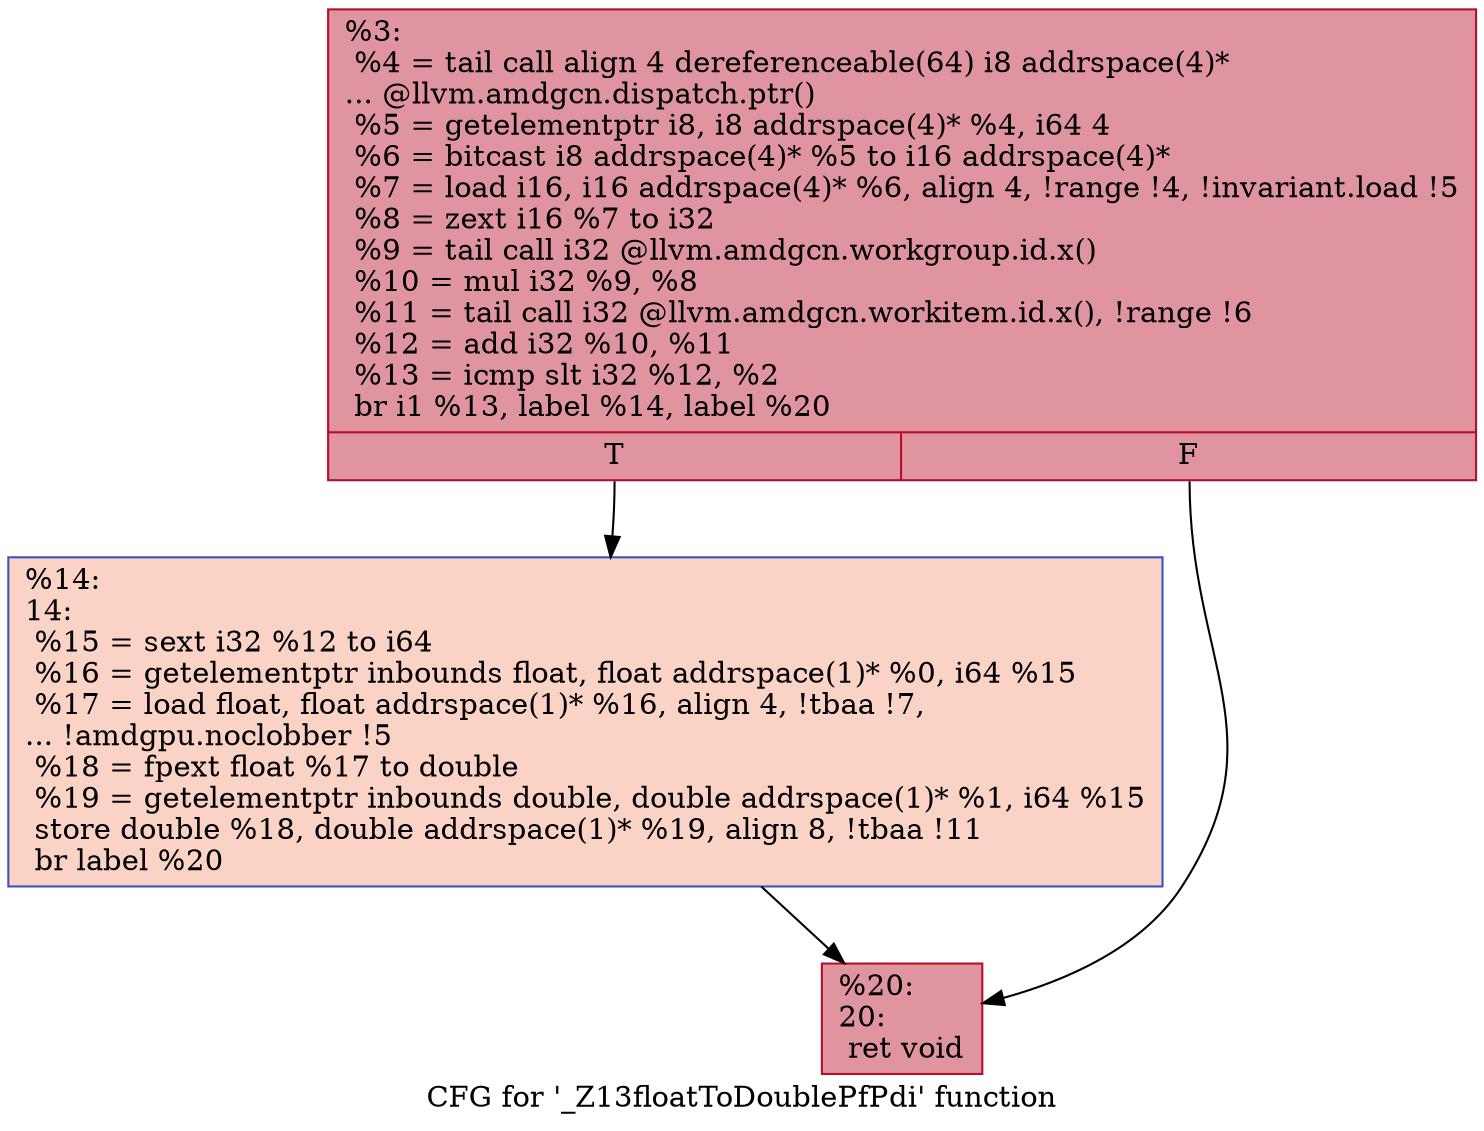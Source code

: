 digraph "CFG for '_Z13floatToDoublePfPdi' function" {
	label="CFG for '_Z13floatToDoublePfPdi' function";

	Node0x5d35050 [shape=record,color="#b70d28ff", style=filled, fillcolor="#b70d2870",label="{%3:\l  %4 = tail call align 4 dereferenceable(64) i8 addrspace(4)*\l... @llvm.amdgcn.dispatch.ptr()\l  %5 = getelementptr i8, i8 addrspace(4)* %4, i64 4\l  %6 = bitcast i8 addrspace(4)* %5 to i16 addrspace(4)*\l  %7 = load i16, i16 addrspace(4)* %6, align 4, !range !4, !invariant.load !5\l  %8 = zext i16 %7 to i32\l  %9 = tail call i32 @llvm.amdgcn.workgroup.id.x()\l  %10 = mul i32 %9, %8\l  %11 = tail call i32 @llvm.amdgcn.workitem.id.x(), !range !6\l  %12 = add i32 %10, %11\l  %13 = icmp slt i32 %12, %2\l  br i1 %13, label %14, label %20\l|{<s0>T|<s1>F}}"];
	Node0x5d35050:s0 -> Node0x5d36f50;
	Node0x5d35050:s1 -> Node0x5d36fe0;
	Node0x5d36f50 [shape=record,color="#3d50c3ff", style=filled, fillcolor="#f59c7d70",label="{%14:\l14:                                               \l  %15 = sext i32 %12 to i64\l  %16 = getelementptr inbounds float, float addrspace(1)* %0, i64 %15\l  %17 = load float, float addrspace(1)* %16, align 4, !tbaa !7,\l... !amdgpu.noclobber !5\l  %18 = fpext float %17 to double\l  %19 = getelementptr inbounds double, double addrspace(1)* %1, i64 %15\l  store double %18, double addrspace(1)* %19, align 8, !tbaa !11\l  br label %20\l}"];
	Node0x5d36f50 -> Node0x5d36fe0;
	Node0x5d36fe0 [shape=record,color="#b70d28ff", style=filled, fillcolor="#b70d2870",label="{%20:\l20:                                               \l  ret void\l}"];
}
